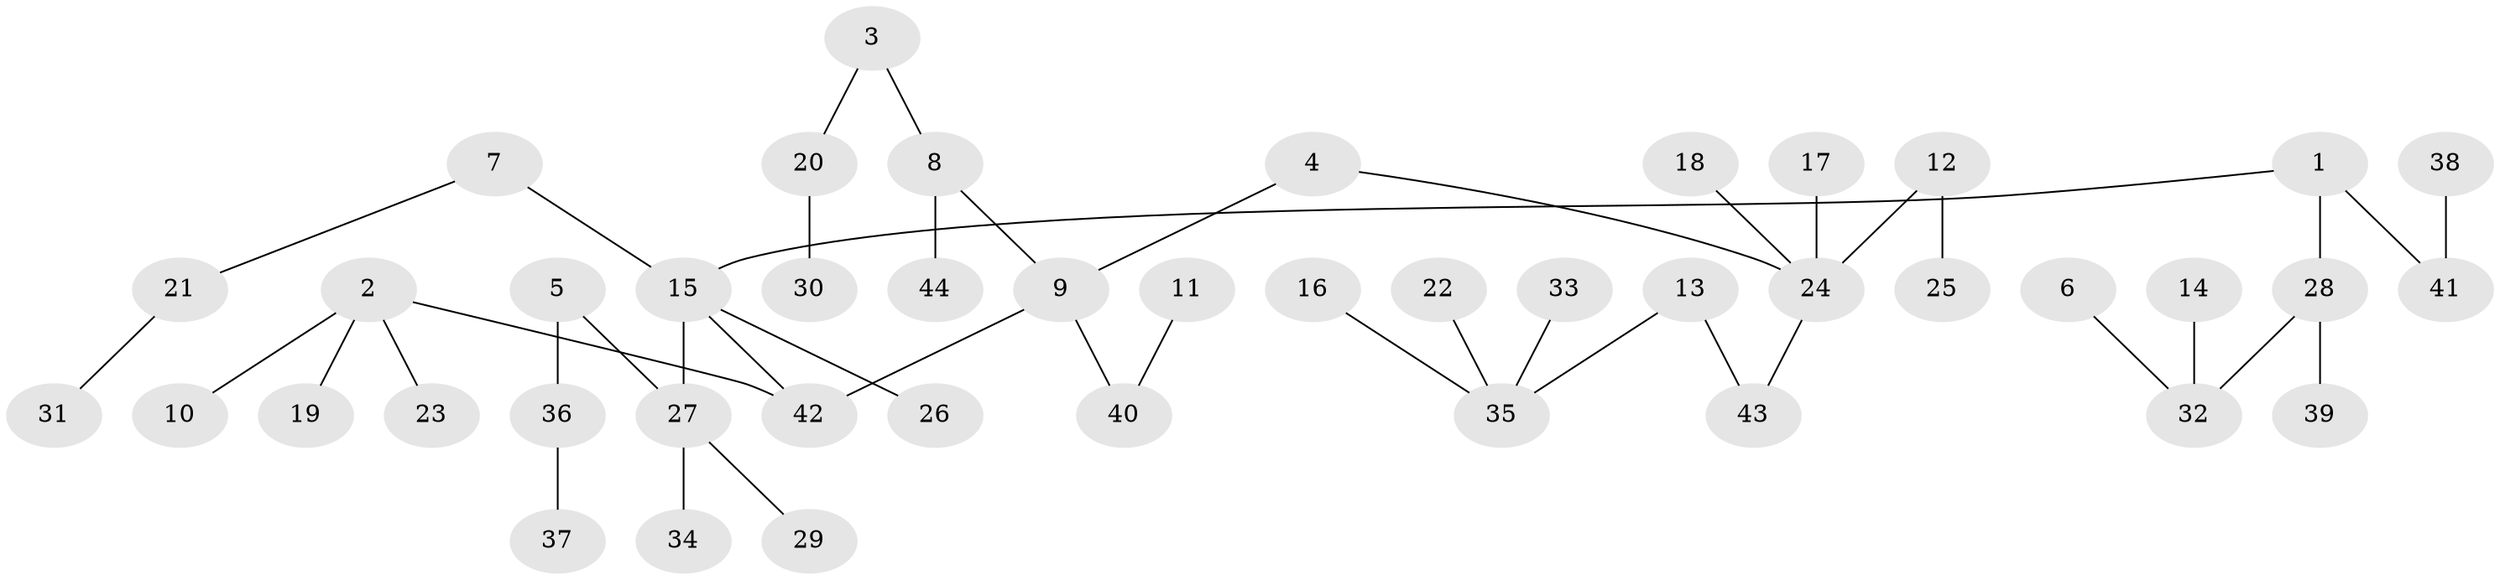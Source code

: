 // original degree distribution, {5: 0.03669724770642202, 4: 0.09174311926605505, 6: 0.009174311926605505, 3: 0.11009174311926606, 7: 0.009174311926605505, 2: 0.23853211009174313, 1: 0.5045871559633027}
// Generated by graph-tools (version 1.1) at 2025/37/03/04/25 23:37:18]
// undirected, 44 vertices, 43 edges
graph export_dot {
  node [color=gray90,style=filled];
  1;
  2;
  3;
  4;
  5;
  6;
  7;
  8;
  9;
  10;
  11;
  12;
  13;
  14;
  15;
  16;
  17;
  18;
  19;
  20;
  21;
  22;
  23;
  24;
  25;
  26;
  27;
  28;
  29;
  30;
  31;
  32;
  33;
  34;
  35;
  36;
  37;
  38;
  39;
  40;
  41;
  42;
  43;
  44;
  1 -- 15 [weight=1.0];
  1 -- 28 [weight=1.0];
  1 -- 41 [weight=1.0];
  2 -- 10 [weight=1.0];
  2 -- 19 [weight=1.0];
  2 -- 23 [weight=1.0];
  2 -- 42 [weight=1.0];
  3 -- 8 [weight=1.0];
  3 -- 20 [weight=1.0];
  4 -- 9 [weight=1.0];
  4 -- 24 [weight=1.0];
  5 -- 27 [weight=1.0];
  5 -- 36 [weight=1.0];
  6 -- 32 [weight=1.0];
  7 -- 15 [weight=1.0];
  7 -- 21 [weight=1.0];
  8 -- 9 [weight=1.0];
  8 -- 44 [weight=1.0];
  9 -- 40 [weight=1.0];
  9 -- 42 [weight=1.0];
  11 -- 40 [weight=1.0];
  12 -- 24 [weight=1.0];
  12 -- 25 [weight=1.0];
  13 -- 35 [weight=1.0];
  13 -- 43 [weight=1.0];
  14 -- 32 [weight=1.0];
  15 -- 26 [weight=1.0];
  15 -- 27 [weight=1.0];
  15 -- 42 [weight=1.0];
  16 -- 35 [weight=1.0];
  17 -- 24 [weight=1.0];
  18 -- 24 [weight=1.0];
  20 -- 30 [weight=1.0];
  21 -- 31 [weight=1.0];
  22 -- 35 [weight=1.0];
  24 -- 43 [weight=1.0];
  27 -- 29 [weight=1.0];
  27 -- 34 [weight=1.0];
  28 -- 32 [weight=1.0];
  28 -- 39 [weight=1.0];
  33 -- 35 [weight=1.0];
  36 -- 37 [weight=1.0];
  38 -- 41 [weight=1.0];
}
